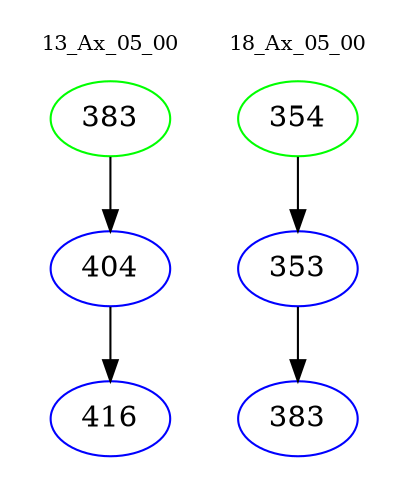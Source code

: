 digraph{
subgraph cluster_0 {
color = white
label = "13_Ax_05_00";
fontsize=10;
T0_383 [label="383", color="green"]
T0_383 -> T0_404 [color="black"]
T0_404 [label="404", color="blue"]
T0_404 -> T0_416 [color="black"]
T0_416 [label="416", color="blue"]
}
subgraph cluster_1 {
color = white
label = "18_Ax_05_00";
fontsize=10;
T1_354 [label="354", color="green"]
T1_354 -> T1_353 [color="black"]
T1_353 [label="353", color="blue"]
T1_353 -> T1_383 [color="black"]
T1_383 [label="383", color="blue"]
}
}
